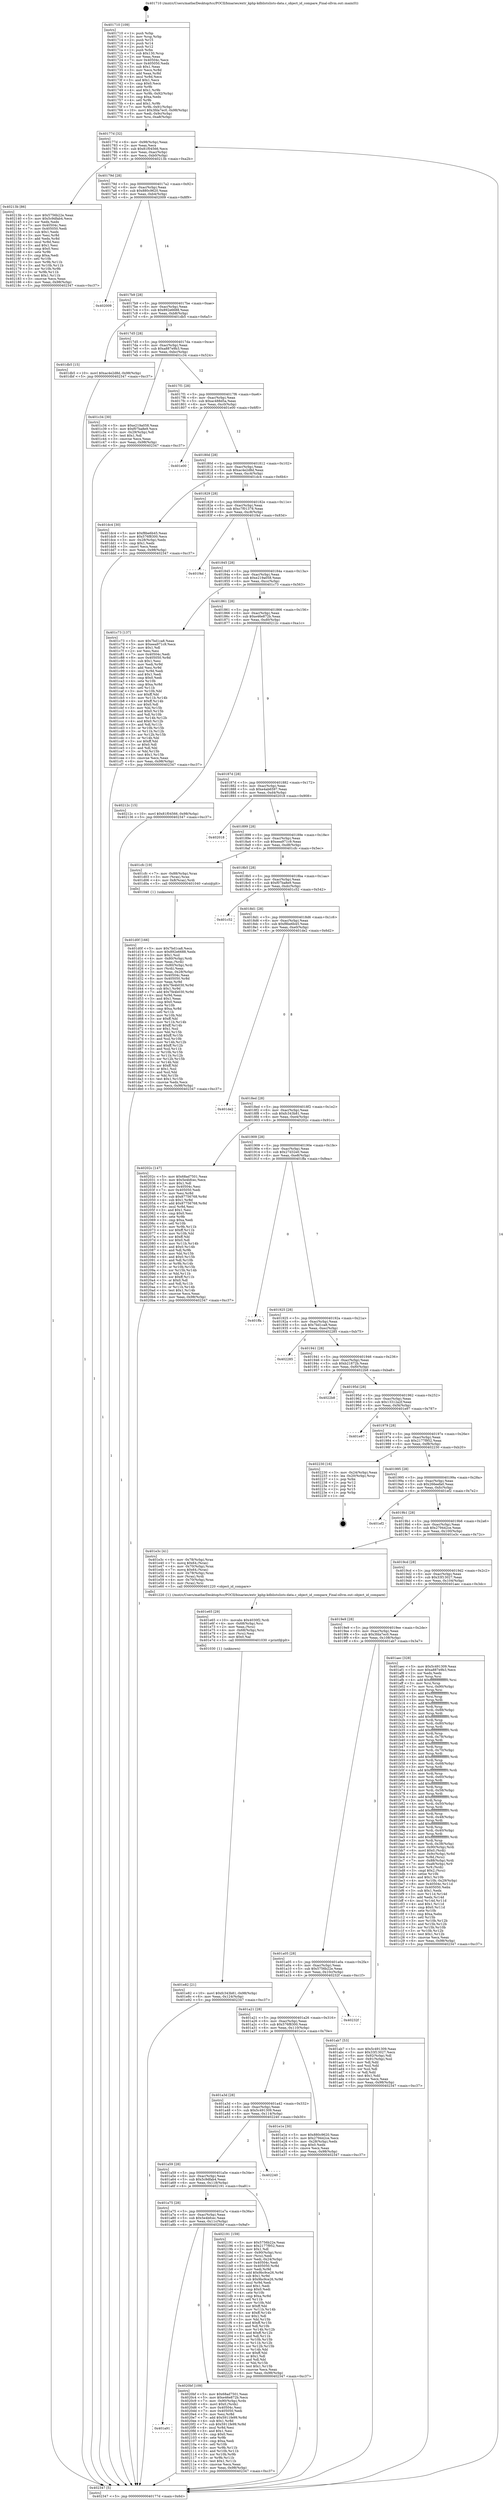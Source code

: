 digraph "0x401710" {
  label = "0x401710 (/mnt/c/Users/mathe/Desktop/tcc/POCII/binaries/extr_kphp-kdblistslists-data.c_object_id_compare_Final-ollvm.out::main(0))"
  labelloc = "t"
  node[shape=record]

  Entry [label="",width=0.3,height=0.3,shape=circle,fillcolor=black,style=filled]
  "0x40177d" [label="{
     0x40177d [32]\l
     | [instrs]\l
     &nbsp;&nbsp;0x40177d \<+6\>: mov -0x98(%rbp),%eax\l
     &nbsp;&nbsp;0x401783 \<+2\>: mov %eax,%ecx\l
     &nbsp;&nbsp;0x401785 \<+6\>: sub $0x81f04566,%ecx\l
     &nbsp;&nbsp;0x40178b \<+6\>: mov %eax,-0xac(%rbp)\l
     &nbsp;&nbsp;0x401791 \<+6\>: mov %ecx,-0xb0(%rbp)\l
     &nbsp;&nbsp;0x401797 \<+6\>: je 000000000040213b \<main+0xa2b\>\l
  }"]
  "0x40213b" [label="{
     0x40213b [86]\l
     | [instrs]\l
     &nbsp;&nbsp;0x40213b \<+5\>: mov $0x5756b22e,%eax\l
     &nbsp;&nbsp;0x402140 \<+5\>: mov $0x5c9dfab4,%ecx\l
     &nbsp;&nbsp;0x402145 \<+2\>: xor %edx,%edx\l
     &nbsp;&nbsp;0x402147 \<+7\>: mov 0x40504c,%esi\l
     &nbsp;&nbsp;0x40214e \<+7\>: mov 0x405050,%edi\l
     &nbsp;&nbsp;0x402155 \<+3\>: sub $0x1,%edx\l
     &nbsp;&nbsp;0x402158 \<+3\>: mov %esi,%r8d\l
     &nbsp;&nbsp;0x40215b \<+3\>: add %edx,%r8d\l
     &nbsp;&nbsp;0x40215e \<+4\>: imul %r8d,%esi\l
     &nbsp;&nbsp;0x402162 \<+3\>: and $0x1,%esi\l
     &nbsp;&nbsp;0x402165 \<+3\>: cmp $0x0,%esi\l
     &nbsp;&nbsp;0x402168 \<+4\>: sete %r9b\l
     &nbsp;&nbsp;0x40216c \<+3\>: cmp $0xa,%edi\l
     &nbsp;&nbsp;0x40216f \<+4\>: setl %r10b\l
     &nbsp;&nbsp;0x402173 \<+3\>: mov %r9b,%r11b\l
     &nbsp;&nbsp;0x402176 \<+3\>: and %r10b,%r11b\l
     &nbsp;&nbsp;0x402179 \<+3\>: xor %r10b,%r9b\l
     &nbsp;&nbsp;0x40217c \<+3\>: or %r9b,%r11b\l
     &nbsp;&nbsp;0x40217f \<+4\>: test $0x1,%r11b\l
     &nbsp;&nbsp;0x402183 \<+3\>: cmovne %ecx,%eax\l
     &nbsp;&nbsp;0x402186 \<+6\>: mov %eax,-0x98(%rbp)\l
     &nbsp;&nbsp;0x40218c \<+5\>: jmp 0000000000402347 \<main+0xc37\>\l
  }"]
  "0x40179d" [label="{
     0x40179d [28]\l
     | [instrs]\l
     &nbsp;&nbsp;0x40179d \<+5\>: jmp 00000000004017a2 \<main+0x92\>\l
     &nbsp;&nbsp;0x4017a2 \<+6\>: mov -0xac(%rbp),%eax\l
     &nbsp;&nbsp;0x4017a8 \<+5\>: sub $0x880c9620,%eax\l
     &nbsp;&nbsp;0x4017ad \<+6\>: mov %eax,-0xb4(%rbp)\l
     &nbsp;&nbsp;0x4017b3 \<+6\>: je 0000000000402009 \<main+0x8f9\>\l
  }"]
  Exit [label="",width=0.3,height=0.3,shape=circle,fillcolor=black,style=filled,peripheries=2]
  "0x402009" [label="{
     0x402009\l
  }", style=dashed]
  "0x4017b9" [label="{
     0x4017b9 [28]\l
     | [instrs]\l
     &nbsp;&nbsp;0x4017b9 \<+5\>: jmp 00000000004017be \<main+0xae\>\l
     &nbsp;&nbsp;0x4017be \<+6\>: mov -0xac(%rbp),%eax\l
     &nbsp;&nbsp;0x4017c4 \<+5\>: sub $0x892e6688,%eax\l
     &nbsp;&nbsp;0x4017c9 \<+6\>: mov %eax,-0xb8(%rbp)\l
     &nbsp;&nbsp;0x4017cf \<+6\>: je 0000000000401db5 \<main+0x6a5\>\l
  }"]
  "0x401a91" [label="{
     0x401a91\l
  }", style=dashed]
  "0x401db5" [label="{
     0x401db5 [15]\l
     | [instrs]\l
     &nbsp;&nbsp;0x401db5 \<+10\>: movl $0xac4e2d8d,-0x98(%rbp)\l
     &nbsp;&nbsp;0x401dbf \<+5\>: jmp 0000000000402347 \<main+0xc37\>\l
  }"]
  "0x4017d5" [label="{
     0x4017d5 [28]\l
     | [instrs]\l
     &nbsp;&nbsp;0x4017d5 \<+5\>: jmp 00000000004017da \<main+0xca\>\l
     &nbsp;&nbsp;0x4017da \<+6\>: mov -0xac(%rbp),%eax\l
     &nbsp;&nbsp;0x4017e0 \<+5\>: sub $0xa887e9b3,%eax\l
     &nbsp;&nbsp;0x4017e5 \<+6\>: mov %eax,-0xbc(%rbp)\l
     &nbsp;&nbsp;0x4017eb \<+6\>: je 0000000000401c34 \<main+0x524\>\l
  }"]
  "0x4020bf" [label="{
     0x4020bf [109]\l
     | [instrs]\l
     &nbsp;&nbsp;0x4020bf \<+5\>: mov $0x68ad7501,%eax\l
     &nbsp;&nbsp;0x4020c4 \<+5\>: mov $0xe46e872b,%ecx\l
     &nbsp;&nbsp;0x4020c9 \<+7\>: mov -0x90(%rbp),%rdx\l
     &nbsp;&nbsp;0x4020d0 \<+6\>: movl $0x0,(%rdx)\l
     &nbsp;&nbsp;0x4020d6 \<+7\>: mov 0x40504c,%esi\l
     &nbsp;&nbsp;0x4020dd \<+7\>: mov 0x405050,%edi\l
     &nbsp;&nbsp;0x4020e4 \<+3\>: mov %esi,%r8d\l
     &nbsp;&nbsp;0x4020e7 \<+7\>: add $0x5911fe99,%r8d\l
     &nbsp;&nbsp;0x4020ee \<+4\>: sub $0x1,%r8d\l
     &nbsp;&nbsp;0x4020f2 \<+7\>: sub $0x5911fe99,%r8d\l
     &nbsp;&nbsp;0x4020f9 \<+4\>: imul %r8d,%esi\l
     &nbsp;&nbsp;0x4020fd \<+3\>: and $0x1,%esi\l
     &nbsp;&nbsp;0x402100 \<+3\>: cmp $0x0,%esi\l
     &nbsp;&nbsp;0x402103 \<+4\>: sete %r9b\l
     &nbsp;&nbsp;0x402107 \<+3\>: cmp $0xa,%edi\l
     &nbsp;&nbsp;0x40210a \<+4\>: setl %r10b\l
     &nbsp;&nbsp;0x40210e \<+3\>: mov %r9b,%r11b\l
     &nbsp;&nbsp;0x402111 \<+3\>: and %r10b,%r11b\l
     &nbsp;&nbsp;0x402114 \<+3\>: xor %r10b,%r9b\l
     &nbsp;&nbsp;0x402117 \<+3\>: or %r9b,%r11b\l
     &nbsp;&nbsp;0x40211a \<+4\>: test $0x1,%r11b\l
     &nbsp;&nbsp;0x40211e \<+3\>: cmovne %ecx,%eax\l
     &nbsp;&nbsp;0x402121 \<+6\>: mov %eax,-0x98(%rbp)\l
     &nbsp;&nbsp;0x402127 \<+5\>: jmp 0000000000402347 \<main+0xc37\>\l
  }"]
  "0x401c34" [label="{
     0x401c34 [30]\l
     | [instrs]\l
     &nbsp;&nbsp;0x401c34 \<+5\>: mov $0xe219a058,%eax\l
     &nbsp;&nbsp;0x401c39 \<+5\>: mov $0xf07ba8e9,%ecx\l
     &nbsp;&nbsp;0x401c3e \<+3\>: mov -0x29(%rbp),%dl\l
     &nbsp;&nbsp;0x401c41 \<+3\>: test $0x1,%dl\l
     &nbsp;&nbsp;0x401c44 \<+3\>: cmovne %ecx,%eax\l
     &nbsp;&nbsp;0x401c47 \<+6\>: mov %eax,-0x98(%rbp)\l
     &nbsp;&nbsp;0x401c4d \<+5\>: jmp 0000000000402347 \<main+0xc37\>\l
  }"]
  "0x4017f1" [label="{
     0x4017f1 [28]\l
     | [instrs]\l
     &nbsp;&nbsp;0x4017f1 \<+5\>: jmp 00000000004017f6 \<main+0xe6\>\l
     &nbsp;&nbsp;0x4017f6 \<+6\>: mov -0xac(%rbp),%eax\l
     &nbsp;&nbsp;0x4017fc \<+5\>: sub $0xac488d5a,%eax\l
     &nbsp;&nbsp;0x401801 \<+6\>: mov %eax,-0xc0(%rbp)\l
     &nbsp;&nbsp;0x401807 \<+6\>: je 0000000000401e00 \<main+0x6f0\>\l
  }"]
  "0x401a75" [label="{
     0x401a75 [28]\l
     | [instrs]\l
     &nbsp;&nbsp;0x401a75 \<+5\>: jmp 0000000000401a7a \<main+0x36a\>\l
     &nbsp;&nbsp;0x401a7a \<+6\>: mov -0xac(%rbp),%eax\l
     &nbsp;&nbsp;0x401a80 \<+5\>: sub $0x5e4bfcec,%eax\l
     &nbsp;&nbsp;0x401a85 \<+6\>: mov %eax,-0x11c(%rbp)\l
     &nbsp;&nbsp;0x401a8b \<+6\>: je 00000000004020bf \<main+0x9af\>\l
  }"]
  "0x401e00" [label="{
     0x401e00\l
  }", style=dashed]
  "0x40180d" [label="{
     0x40180d [28]\l
     | [instrs]\l
     &nbsp;&nbsp;0x40180d \<+5\>: jmp 0000000000401812 \<main+0x102\>\l
     &nbsp;&nbsp;0x401812 \<+6\>: mov -0xac(%rbp),%eax\l
     &nbsp;&nbsp;0x401818 \<+5\>: sub $0xac4e2d8d,%eax\l
     &nbsp;&nbsp;0x40181d \<+6\>: mov %eax,-0xc4(%rbp)\l
     &nbsp;&nbsp;0x401823 \<+6\>: je 0000000000401dc4 \<main+0x6b4\>\l
  }"]
  "0x402191" [label="{
     0x402191 [159]\l
     | [instrs]\l
     &nbsp;&nbsp;0x402191 \<+5\>: mov $0x5756b22e,%eax\l
     &nbsp;&nbsp;0x402196 \<+5\>: mov $0x2177f952,%ecx\l
     &nbsp;&nbsp;0x40219b \<+2\>: mov $0x1,%dl\l
     &nbsp;&nbsp;0x40219d \<+7\>: mov -0x90(%rbp),%rsi\l
     &nbsp;&nbsp;0x4021a4 \<+2\>: mov (%rsi),%edi\l
     &nbsp;&nbsp;0x4021a6 \<+3\>: mov %edi,-0x24(%rbp)\l
     &nbsp;&nbsp;0x4021a9 \<+7\>: mov 0x40504c,%edi\l
     &nbsp;&nbsp;0x4021b0 \<+8\>: mov 0x405050,%r8d\l
     &nbsp;&nbsp;0x4021b8 \<+3\>: mov %edi,%r9d\l
     &nbsp;&nbsp;0x4021bb \<+7\>: add $0x9bc9ce26,%r9d\l
     &nbsp;&nbsp;0x4021c2 \<+4\>: sub $0x1,%r9d\l
     &nbsp;&nbsp;0x4021c6 \<+7\>: sub $0x9bc9ce26,%r9d\l
     &nbsp;&nbsp;0x4021cd \<+4\>: imul %r9d,%edi\l
     &nbsp;&nbsp;0x4021d1 \<+3\>: and $0x1,%edi\l
     &nbsp;&nbsp;0x4021d4 \<+3\>: cmp $0x0,%edi\l
     &nbsp;&nbsp;0x4021d7 \<+4\>: sete %r10b\l
     &nbsp;&nbsp;0x4021db \<+4\>: cmp $0xa,%r8d\l
     &nbsp;&nbsp;0x4021df \<+4\>: setl %r11b\l
     &nbsp;&nbsp;0x4021e3 \<+3\>: mov %r10b,%bl\l
     &nbsp;&nbsp;0x4021e6 \<+3\>: xor $0xff,%bl\l
     &nbsp;&nbsp;0x4021e9 \<+3\>: mov %r11b,%r14b\l
     &nbsp;&nbsp;0x4021ec \<+4\>: xor $0xff,%r14b\l
     &nbsp;&nbsp;0x4021f0 \<+3\>: xor $0x1,%dl\l
     &nbsp;&nbsp;0x4021f3 \<+3\>: mov %bl,%r15b\l
     &nbsp;&nbsp;0x4021f6 \<+4\>: and $0xff,%r15b\l
     &nbsp;&nbsp;0x4021fa \<+3\>: and %dl,%r10b\l
     &nbsp;&nbsp;0x4021fd \<+3\>: mov %r14b,%r12b\l
     &nbsp;&nbsp;0x402200 \<+4\>: and $0xff,%r12b\l
     &nbsp;&nbsp;0x402204 \<+3\>: and %dl,%r11b\l
     &nbsp;&nbsp;0x402207 \<+3\>: or %r10b,%r15b\l
     &nbsp;&nbsp;0x40220a \<+3\>: or %r11b,%r12b\l
     &nbsp;&nbsp;0x40220d \<+3\>: xor %r12b,%r15b\l
     &nbsp;&nbsp;0x402210 \<+3\>: or %r14b,%bl\l
     &nbsp;&nbsp;0x402213 \<+3\>: xor $0xff,%bl\l
     &nbsp;&nbsp;0x402216 \<+3\>: or $0x1,%dl\l
     &nbsp;&nbsp;0x402219 \<+2\>: and %dl,%bl\l
     &nbsp;&nbsp;0x40221b \<+3\>: or %bl,%r15b\l
     &nbsp;&nbsp;0x40221e \<+4\>: test $0x1,%r15b\l
     &nbsp;&nbsp;0x402222 \<+3\>: cmovne %ecx,%eax\l
     &nbsp;&nbsp;0x402225 \<+6\>: mov %eax,-0x98(%rbp)\l
     &nbsp;&nbsp;0x40222b \<+5\>: jmp 0000000000402347 \<main+0xc37\>\l
  }"]
  "0x401dc4" [label="{
     0x401dc4 [30]\l
     | [instrs]\l
     &nbsp;&nbsp;0x401dc4 \<+5\>: mov $0xf8be6b45,%eax\l
     &nbsp;&nbsp;0x401dc9 \<+5\>: mov $0x576f8300,%ecx\l
     &nbsp;&nbsp;0x401dce \<+3\>: mov -0x28(%rbp),%edx\l
     &nbsp;&nbsp;0x401dd1 \<+3\>: cmp $0x1,%edx\l
     &nbsp;&nbsp;0x401dd4 \<+3\>: cmovl %ecx,%eax\l
     &nbsp;&nbsp;0x401dd7 \<+6\>: mov %eax,-0x98(%rbp)\l
     &nbsp;&nbsp;0x401ddd \<+5\>: jmp 0000000000402347 \<main+0xc37\>\l
  }"]
  "0x401829" [label="{
     0x401829 [28]\l
     | [instrs]\l
     &nbsp;&nbsp;0x401829 \<+5\>: jmp 000000000040182e \<main+0x11e\>\l
     &nbsp;&nbsp;0x40182e \<+6\>: mov -0xac(%rbp),%eax\l
     &nbsp;&nbsp;0x401834 \<+5\>: sub $0xc7f01378,%eax\l
     &nbsp;&nbsp;0x401839 \<+6\>: mov %eax,-0xc8(%rbp)\l
     &nbsp;&nbsp;0x40183f \<+6\>: je 0000000000401f4d \<main+0x83d\>\l
  }"]
  "0x401a59" [label="{
     0x401a59 [28]\l
     | [instrs]\l
     &nbsp;&nbsp;0x401a59 \<+5\>: jmp 0000000000401a5e \<main+0x34e\>\l
     &nbsp;&nbsp;0x401a5e \<+6\>: mov -0xac(%rbp),%eax\l
     &nbsp;&nbsp;0x401a64 \<+5\>: sub $0x5c9dfab4,%eax\l
     &nbsp;&nbsp;0x401a69 \<+6\>: mov %eax,-0x118(%rbp)\l
     &nbsp;&nbsp;0x401a6f \<+6\>: je 0000000000402191 \<main+0xa81\>\l
  }"]
  "0x401f4d" [label="{
     0x401f4d\l
  }", style=dashed]
  "0x401845" [label="{
     0x401845 [28]\l
     | [instrs]\l
     &nbsp;&nbsp;0x401845 \<+5\>: jmp 000000000040184a \<main+0x13a\>\l
     &nbsp;&nbsp;0x40184a \<+6\>: mov -0xac(%rbp),%eax\l
     &nbsp;&nbsp;0x401850 \<+5\>: sub $0xe219a058,%eax\l
     &nbsp;&nbsp;0x401855 \<+6\>: mov %eax,-0xcc(%rbp)\l
     &nbsp;&nbsp;0x40185b \<+6\>: je 0000000000401c73 \<main+0x563\>\l
  }"]
  "0x402240" [label="{
     0x402240\l
  }", style=dashed]
  "0x401c73" [label="{
     0x401c73 [137]\l
     | [instrs]\l
     &nbsp;&nbsp;0x401c73 \<+5\>: mov $0x7bd1ca8,%eax\l
     &nbsp;&nbsp;0x401c78 \<+5\>: mov $0xeea971c9,%ecx\l
     &nbsp;&nbsp;0x401c7d \<+2\>: mov $0x1,%dl\l
     &nbsp;&nbsp;0x401c7f \<+2\>: xor %esi,%esi\l
     &nbsp;&nbsp;0x401c81 \<+7\>: mov 0x40504c,%edi\l
     &nbsp;&nbsp;0x401c88 \<+8\>: mov 0x405050,%r8d\l
     &nbsp;&nbsp;0x401c90 \<+3\>: sub $0x1,%esi\l
     &nbsp;&nbsp;0x401c93 \<+3\>: mov %edi,%r9d\l
     &nbsp;&nbsp;0x401c96 \<+3\>: add %esi,%r9d\l
     &nbsp;&nbsp;0x401c99 \<+4\>: imul %r9d,%edi\l
     &nbsp;&nbsp;0x401c9d \<+3\>: and $0x1,%edi\l
     &nbsp;&nbsp;0x401ca0 \<+3\>: cmp $0x0,%edi\l
     &nbsp;&nbsp;0x401ca3 \<+4\>: sete %r10b\l
     &nbsp;&nbsp;0x401ca7 \<+4\>: cmp $0xa,%r8d\l
     &nbsp;&nbsp;0x401cab \<+4\>: setl %r11b\l
     &nbsp;&nbsp;0x401caf \<+3\>: mov %r10b,%bl\l
     &nbsp;&nbsp;0x401cb2 \<+3\>: xor $0xff,%bl\l
     &nbsp;&nbsp;0x401cb5 \<+3\>: mov %r11b,%r14b\l
     &nbsp;&nbsp;0x401cb8 \<+4\>: xor $0xff,%r14b\l
     &nbsp;&nbsp;0x401cbc \<+3\>: xor $0x0,%dl\l
     &nbsp;&nbsp;0x401cbf \<+3\>: mov %bl,%r15b\l
     &nbsp;&nbsp;0x401cc2 \<+4\>: and $0x0,%r15b\l
     &nbsp;&nbsp;0x401cc6 \<+3\>: and %dl,%r10b\l
     &nbsp;&nbsp;0x401cc9 \<+3\>: mov %r14b,%r12b\l
     &nbsp;&nbsp;0x401ccc \<+4\>: and $0x0,%r12b\l
     &nbsp;&nbsp;0x401cd0 \<+3\>: and %dl,%r11b\l
     &nbsp;&nbsp;0x401cd3 \<+3\>: or %r10b,%r15b\l
     &nbsp;&nbsp;0x401cd6 \<+3\>: or %r11b,%r12b\l
     &nbsp;&nbsp;0x401cd9 \<+3\>: xor %r12b,%r15b\l
     &nbsp;&nbsp;0x401cdc \<+3\>: or %r14b,%bl\l
     &nbsp;&nbsp;0x401cdf \<+3\>: xor $0xff,%bl\l
     &nbsp;&nbsp;0x401ce2 \<+3\>: or $0x0,%dl\l
     &nbsp;&nbsp;0x401ce5 \<+2\>: and %dl,%bl\l
     &nbsp;&nbsp;0x401ce7 \<+3\>: or %bl,%r15b\l
     &nbsp;&nbsp;0x401cea \<+4\>: test $0x1,%r15b\l
     &nbsp;&nbsp;0x401cee \<+3\>: cmovne %ecx,%eax\l
     &nbsp;&nbsp;0x401cf1 \<+6\>: mov %eax,-0x98(%rbp)\l
     &nbsp;&nbsp;0x401cf7 \<+5\>: jmp 0000000000402347 \<main+0xc37\>\l
  }"]
  "0x401861" [label="{
     0x401861 [28]\l
     | [instrs]\l
     &nbsp;&nbsp;0x401861 \<+5\>: jmp 0000000000401866 \<main+0x156\>\l
     &nbsp;&nbsp;0x401866 \<+6\>: mov -0xac(%rbp),%eax\l
     &nbsp;&nbsp;0x40186c \<+5\>: sub $0xe46e872b,%eax\l
     &nbsp;&nbsp;0x401871 \<+6\>: mov %eax,-0xd0(%rbp)\l
     &nbsp;&nbsp;0x401877 \<+6\>: je 000000000040212c \<main+0xa1c\>\l
  }"]
  "0x401e82" [label="{
     0x401e82 [21]\l
     | [instrs]\l
     &nbsp;&nbsp;0x401e82 \<+10\>: movl $0xfc343b81,-0x98(%rbp)\l
     &nbsp;&nbsp;0x401e8c \<+6\>: mov %eax,-0x124(%rbp)\l
     &nbsp;&nbsp;0x401e92 \<+5\>: jmp 0000000000402347 \<main+0xc37\>\l
  }"]
  "0x40212c" [label="{
     0x40212c [15]\l
     | [instrs]\l
     &nbsp;&nbsp;0x40212c \<+10\>: movl $0x81f04566,-0x98(%rbp)\l
     &nbsp;&nbsp;0x402136 \<+5\>: jmp 0000000000402347 \<main+0xc37\>\l
  }"]
  "0x40187d" [label="{
     0x40187d [28]\l
     | [instrs]\l
     &nbsp;&nbsp;0x40187d \<+5\>: jmp 0000000000401882 \<main+0x172\>\l
     &nbsp;&nbsp;0x401882 \<+6\>: mov -0xac(%rbp),%eax\l
     &nbsp;&nbsp;0x401888 \<+5\>: sub $0xe4ab6597,%eax\l
     &nbsp;&nbsp;0x40188d \<+6\>: mov %eax,-0xd4(%rbp)\l
     &nbsp;&nbsp;0x401893 \<+6\>: je 0000000000402018 \<main+0x908\>\l
  }"]
  "0x401e65" [label="{
     0x401e65 [29]\l
     | [instrs]\l
     &nbsp;&nbsp;0x401e65 \<+10\>: movabs $0x4030f2,%rdi\l
     &nbsp;&nbsp;0x401e6f \<+4\>: mov -0x68(%rbp),%rsi\l
     &nbsp;&nbsp;0x401e73 \<+2\>: mov %eax,(%rsi)\l
     &nbsp;&nbsp;0x401e75 \<+4\>: mov -0x68(%rbp),%rsi\l
     &nbsp;&nbsp;0x401e79 \<+2\>: mov (%rsi),%esi\l
     &nbsp;&nbsp;0x401e7b \<+2\>: mov $0x0,%al\l
     &nbsp;&nbsp;0x401e7d \<+5\>: call 0000000000401030 \<printf@plt\>\l
     | [calls]\l
     &nbsp;&nbsp;0x401030 \{1\} (unknown)\l
  }"]
  "0x402018" [label="{
     0x402018\l
  }", style=dashed]
  "0x401899" [label="{
     0x401899 [28]\l
     | [instrs]\l
     &nbsp;&nbsp;0x401899 \<+5\>: jmp 000000000040189e \<main+0x18e\>\l
     &nbsp;&nbsp;0x40189e \<+6\>: mov -0xac(%rbp),%eax\l
     &nbsp;&nbsp;0x4018a4 \<+5\>: sub $0xeea971c9,%eax\l
     &nbsp;&nbsp;0x4018a9 \<+6\>: mov %eax,-0xd8(%rbp)\l
     &nbsp;&nbsp;0x4018af \<+6\>: je 0000000000401cfc \<main+0x5ec\>\l
  }"]
  "0x401a3d" [label="{
     0x401a3d [28]\l
     | [instrs]\l
     &nbsp;&nbsp;0x401a3d \<+5\>: jmp 0000000000401a42 \<main+0x332\>\l
     &nbsp;&nbsp;0x401a42 \<+6\>: mov -0xac(%rbp),%eax\l
     &nbsp;&nbsp;0x401a48 \<+5\>: sub $0x5c491309,%eax\l
     &nbsp;&nbsp;0x401a4d \<+6\>: mov %eax,-0x114(%rbp)\l
     &nbsp;&nbsp;0x401a53 \<+6\>: je 0000000000402240 \<main+0xb30\>\l
  }"]
  "0x401cfc" [label="{
     0x401cfc [19]\l
     | [instrs]\l
     &nbsp;&nbsp;0x401cfc \<+7\>: mov -0x88(%rbp),%rax\l
     &nbsp;&nbsp;0x401d03 \<+3\>: mov (%rax),%rax\l
     &nbsp;&nbsp;0x401d06 \<+4\>: mov 0x8(%rax),%rdi\l
     &nbsp;&nbsp;0x401d0a \<+5\>: call 0000000000401040 \<atoi@plt\>\l
     | [calls]\l
     &nbsp;&nbsp;0x401040 \{1\} (unknown)\l
  }"]
  "0x4018b5" [label="{
     0x4018b5 [28]\l
     | [instrs]\l
     &nbsp;&nbsp;0x4018b5 \<+5\>: jmp 00000000004018ba \<main+0x1aa\>\l
     &nbsp;&nbsp;0x4018ba \<+6\>: mov -0xac(%rbp),%eax\l
     &nbsp;&nbsp;0x4018c0 \<+5\>: sub $0xf07ba8e9,%eax\l
     &nbsp;&nbsp;0x4018c5 \<+6\>: mov %eax,-0xdc(%rbp)\l
     &nbsp;&nbsp;0x4018cb \<+6\>: je 0000000000401c52 \<main+0x542\>\l
  }"]
  "0x401e1e" [label="{
     0x401e1e [30]\l
     | [instrs]\l
     &nbsp;&nbsp;0x401e1e \<+5\>: mov $0x880c9620,%eax\l
     &nbsp;&nbsp;0x401e23 \<+5\>: mov $0x279442ce,%ecx\l
     &nbsp;&nbsp;0x401e28 \<+3\>: mov -0x28(%rbp),%edx\l
     &nbsp;&nbsp;0x401e2b \<+3\>: cmp $0x0,%edx\l
     &nbsp;&nbsp;0x401e2e \<+3\>: cmove %ecx,%eax\l
     &nbsp;&nbsp;0x401e31 \<+6\>: mov %eax,-0x98(%rbp)\l
     &nbsp;&nbsp;0x401e37 \<+5\>: jmp 0000000000402347 \<main+0xc37\>\l
  }"]
  "0x401c52" [label="{
     0x401c52\l
  }", style=dashed]
  "0x4018d1" [label="{
     0x4018d1 [28]\l
     | [instrs]\l
     &nbsp;&nbsp;0x4018d1 \<+5\>: jmp 00000000004018d6 \<main+0x1c6\>\l
     &nbsp;&nbsp;0x4018d6 \<+6\>: mov -0xac(%rbp),%eax\l
     &nbsp;&nbsp;0x4018dc \<+5\>: sub $0xf8be6b45,%eax\l
     &nbsp;&nbsp;0x4018e1 \<+6\>: mov %eax,-0xe0(%rbp)\l
     &nbsp;&nbsp;0x4018e7 \<+6\>: je 0000000000401de2 \<main+0x6d2\>\l
  }"]
  "0x401a21" [label="{
     0x401a21 [28]\l
     | [instrs]\l
     &nbsp;&nbsp;0x401a21 \<+5\>: jmp 0000000000401a26 \<main+0x316\>\l
     &nbsp;&nbsp;0x401a26 \<+6\>: mov -0xac(%rbp),%eax\l
     &nbsp;&nbsp;0x401a2c \<+5\>: sub $0x576f8300,%eax\l
     &nbsp;&nbsp;0x401a31 \<+6\>: mov %eax,-0x110(%rbp)\l
     &nbsp;&nbsp;0x401a37 \<+6\>: je 0000000000401e1e \<main+0x70e\>\l
  }"]
  "0x401de2" [label="{
     0x401de2\l
  }", style=dashed]
  "0x4018ed" [label="{
     0x4018ed [28]\l
     | [instrs]\l
     &nbsp;&nbsp;0x4018ed \<+5\>: jmp 00000000004018f2 \<main+0x1e2\>\l
     &nbsp;&nbsp;0x4018f2 \<+6\>: mov -0xac(%rbp),%eax\l
     &nbsp;&nbsp;0x4018f8 \<+5\>: sub $0xfc343b81,%eax\l
     &nbsp;&nbsp;0x4018fd \<+6\>: mov %eax,-0xe4(%rbp)\l
     &nbsp;&nbsp;0x401903 \<+6\>: je 000000000040202c \<main+0x91c\>\l
  }"]
  "0x40232f" [label="{
     0x40232f\l
  }", style=dashed]
  "0x40202c" [label="{
     0x40202c [147]\l
     | [instrs]\l
     &nbsp;&nbsp;0x40202c \<+5\>: mov $0x68ad7501,%eax\l
     &nbsp;&nbsp;0x402031 \<+5\>: mov $0x5e4bfcec,%ecx\l
     &nbsp;&nbsp;0x402036 \<+2\>: mov $0x1,%dl\l
     &nbsp;&nbsp;0x402038 \<+7\>: mov 0x40504c,%esi\l
     &nbsp;&nbsp;0x40203f \<+7\>: mov 0x405050,%edi\l
     &nbsp;&nbsp;0x402046 \<+3\>: mov %esi,%r8d\l
     &nbsp;&nbsp;0x402049 \<+7\>: sub $0x87756768,%r8d\l
     &nbsp;&nbsp;0x402050 \<+4\>: sub $0x1,%r8d\l
     &nbsp;&nbsp;0x402054 \<+7\>: add $0x87756768,%r8d\l
     &nbsp;&nbsp;0x40205b \<+4\>: imul %r8d,%esi\l
     &nbsp;&nbsp;0x40205f \<+3\>: and $0x1,%esi\l
     &nbsp;&nbsp;0x402062 \<+3\>: cmp $0x0,%esi\l
     &nbsp;&nbsp;0x402065 \<+4\>: sete %r9b\l
     &nbsp;&nbsp;0x402069 \<+3\>: cmp $0xa,%edi\l
     &nbsp;&nbsp;0x40206c \<+4\>: setl %r10b\l
     &nbsp;&nbsp;0x402070 \<+3\>: mov %r9b,%r11b\l
     &nbsp;&nbsp;0x402073 \<+4\>: xor $0xff,%r11b\l
     &nbsp;&nbsp;0x402077 \<+3\>: mov %r10b,%bl\l
     &nbsp;&nbsp;0x40207a \<+3\>: xor $0xff,%bl\l
     &nbsp;&nbsp;0x40207d \<+3\>: xor $0x0,%dl\l
     &nbsp;&nbsp;0x402080 \<+3\>: mov %r11b,%r14b\l
     &nbsp;&nbsp;0x402083 \<+4\>: and $0x0,%r14b\l
     &nbsp;&nbsp;0x402087 \<+3\>: and %dl,%r9b\l
     &nbsp;&nbsp;0x40208a \<+3\>: mov %bl,%r15b\l
     &nbsp;&nbsp;0x40208d \<+4\>: and $0x0,%r15b\l
     &nbsp;&nbsp;0x402091 \<+3\>: and %dl,%r10b\l
     &nbsp;&nbsp;0x402094 \<+3\>: or %r9b,%r14b\l
     &nbsp;&nbsp;0x402097 \<+3\>: or %r10b,%r15b\l
     &nbsp;&nbsp;0x40209a \<+3\>: xor %r15b,%r14b\l
     &nbsp;&nbsp;0x40209d \<+3\>: or %bl,%r11b\l
     &nbsp;&nbsp;0x4020a0 \<+4\>: xor $0xff,%r11b\l
     &nbsp;&nbsp;0x4020a4 \<+3\>: or $0x0,%dl\l
     &nbsp;&nbsp;0x4020a7 \<+3\>: and %dl,%r11b\l
     &nbsp;&nbsp;0x4020aa \<+3\>: or %r11b,%r14b\l
     &nbsp;&nbsp;0x4020ad \<+4\>: test $0x1,%r14b\l
     &nbsp;&nbsp;0x4020b1 \<+3\>: cmovne %ecx,%eax\l
     &nbsp;&nbsp;0x4020b4 \<+6\>: mov %eax,-0x98(%rbp)\l
     &nbsp;&nbsp;0x4020ba \<+5\>: jmp 0000000000402347 \<main+0xc37\>\l
  }"]
  "0x401909" [label="{
     0x401909 [28]\l
     | [instrs]\l
     &nbsp;&nbsp;0x401909 \<+5\>: jmp 000000000040190e \<main+0x1fe\>\l
     &nbsp;&nbsp;0x40190e \<+6\>: mov -0xac(%rbp),%eax\l
     &nbsp;&nbsp;0x401914 \<+5\>: sub $0x27d32e0,%eax\l
     &nbsp;&nbsp;0x401919 \<+6\>: mov %eax,-0xe8(%rbp)\l
     &nbsp;&nbsp;0x40191f \<+6\>: je 0000000000401ffa \<main+0x8ea\>\l
  }"]
  "0x401d0f" [label="{
     0x401d0f [166]\l
     | [instrs]\l
     &nbsp;&nbsp;0x401d0f \<+5\>: mov $0x7bd1ca8,%ecx\l
     &nbsp;&nbsp;0x401d14 \<+5\>: mov $0x892e6688,%edx\l
     &nbsp;&nbsp;0x401d19 \<+3\>: mov $0x1,%sil\l
     &nbsp;&nbsp;0x401d1c \<+4\>: mov -0x80(%rbp),%rdi\l
     &nbsp;&nbsp;0x401d20 \<+2\>: mov %eax,(%rdi)\l
     &nbsp;&nbsp;0x401d22 \<+4\>: mov -0x80(%rbp),%rdi\l
     &nbsp;&nbsp;0x401d26 \<+2\>: mov (%rdi),%eax\l
     &nbsp;&nbsp;0x401d28 \<+3\>: mov %eax,-0x28(%rbp)\l
     &nbsp;&nbsp;0x401d2b \<+7\>: mov 0x40504c,%eax\l
     &nbsp;&nbsp;0x401d32 \<+8\>: mov 0x405050,%r8d\l
     &nbsp;&nbsp;0x401d3a \<+3\>: mov %eax,%r9d\l
     &nbsp;&nbsp;0x401d3d \<+7\>: sub $0x7fe4b030,%r9d\l
     &nbsp;&nbsp;0x401d44 \<+4\>: sub $0x1,%r9d\l
     &nbsp;&nbsp;0x401d48 \<+7\>: add $0x7fe4b030,%r9d\l
     &nbsp;&nbsp;0x401d4f \<+4\>: imul %r9d,%eax\l
     &nbsp;&nbsp;0x401d53 \<+3\>: and $0x1,%eax\l
     &nbsp;&nbsp;0x401d56 \<+3\>: cmp $0x0,%eax\l
     &nbsp;&nbsp;0x401d59 \<+4\>: sete %r10b\l
     &nbsp;&nbsp;0x401d5d \<+4\>: cmp $0xa,%r8d\l
     &nbsp;&nbsp;0x401d61 \<+4\>: setl %r11b\l
     &nbsp;&nbsp;0x401d65 \<+3\>: mov %r10b,%bl\l
     &nbsp;&nbsp;0x401d68 \<+3\>: xor $0xff,%bl\l
     &nbsp;&nbsp;0x401d6b \<+3\>: mov %r11b,%r14b\l
     &nbsp;&nbsp;0x401d6e \<+4\>: xor $0xff,%r14b\l
     &nbsp;&nbsp;0x401d72 \<+4\>: xor $0x1,%sil\l
     &nbsp;&nbsp;0x401d76 \<+3\>: mov %bl,%r15b\l
     &nbsp;&nbsp;0x401d79 \<+4\>: and $0xff,%r15b\l
     &nbsp;&nbsp;0x401d7d \<+3\>: and %sil,%r10b\l
     &nbsp;&nbsp;0x401d80 \<+3\>: mov %r14b,%r12b\l
     &nbsp;&nbsp;0x401d83 \<+4\>: and $0xff,%r12b\l
     &nbsp;&nbsp;0x401d87 \<+3\>: and %sil,%r11b\l
     &nbsp;&nbsp;0x401d8a \<+3\>: or %r10b,%r15b\l
     &nbsp;&nbsp;0x401d8d \<+3\>: or %r11b,%r12b\l
     &nbsp;&nbsp;0x401d90 \<+3\>: xor %r12b,%r15b\l
     &nbsp;&nbsp;0x401d93 \<+3\>: or %r14b,%bl\l
     &nbsp;&nbsp;0x401d96 \<+3\>: xor $0xff,%bl\l
     &nbsp;&nbsp;0x401d99 \<+4\>: or $0x1,%sil\l
     &nbsp;&nbsp;0x401d9d \<+3\>: and %sil,%bl\l
     &nbsp;&nbsp;0x401da0 \<+3\>: or %bl,%r15b\l
     &nbsp;&nbsp;0x401da3 \<+4\>: test $0x1,%r15b\l
     &nbsp;&nbsp;0x401da7 \<+3\>: cmovne %edx,%ecx\l
     &nbsp;&nbsp;0x401daa \<+6\>: mov %ecx,-0x98(%rbp)\l
     &nbsp;&nbsp;0x401db0 \<+5\>: jmp 0000000000402347 \<main+0xc37\>\l
  }"]
  "0x401ffa" [label="{
     0x401ffa\l
  }", style=dashed]
  "0x401925" [label="{
     0x401925 [28]\l
     | [instrs]\l
     &nbsp;&nbsp;0x401925 \<+5\>: jmp 000000000040192a \<main+0x21a\>\l
     &nbsp;&nbsp;0x40192a \<+6\>: mov -0xac(%rbp),%eax\l
     &nbsp;&nbsp;0x401930 \<+5\>: sub $0x7bd1ca8,%eax\l
     &nbsp;&nbsp;0x401935 \<+6\>: mov %eax,-0xec(%rbp)\l
     &nbsp;&nbsp;0x40193b \<+6\>: je 0000000000402285 \<main+0xb75\>\l
  }"]
  "0x401710" [label="{
     0x401710 [109]\l
     | [instrs]\l
     &nbsp;&nbsp;0x401710 \<+1\>: push %rbp\l
     &nbsp;&nbsp;0x401711 \<+3\>: mov %rsp,%rbp\l
     &nbsp;&nbsp;0x401714 \<+2\>: push %r15\l
     &nbsp;&nbsp;0x401716 \<+2\>: push %r14\l
     &nbsp;&nbsp;0x401718 \<+2\>: push %r12\l
     &nbsp;&nbsp;0x40171a \<+1\>: push %rbx\l
     &nbsp;&nbsp;0x40171b \<+7\>: sub $0x130,%rsp\l
     &nbsp;&nbsp;0x401722 \<+2\>: xor %eax,%eax\l
     &nbsp;&nbsp;0x401724 \<+7\>: mov 0x40504c,%ecx\l
     &nbsp;&nbsp;0x40172b \<+7\>: mov 0x405050,%edx\l
     &nbsp;&nbsp;0x401732 \<+3\>: sub $0x1,%eax\l
     &nbsp;&nbsp;0x401735 \<+3\>: mov %ecx,%r8d\l
     &nbsp;&nbsp;0x401738 \<+3\>: add %eax,%r8d\l
     &nbsp;&nbsp;0x40173b \<+4\>: imul %r8d,%ecx\l
     &nbsp;&nbsp;0x40173f \<+3\>: and $0x1,%ecx\l
     &nbsp;&nbsp;0x401742 \<+3\>: cmp $0x0,%ecx\l
     &nbsp;&nbsp;0x401745 \<+4\>: sete %r9b\l
     &nbsp;&nbsp;0x401749 \<+4\>: and $0x1,%r9b\l
     &nbsp;&nbsp;0x40174d \<+7\>: mov %r9b,-0x92(%rbp)\l
     &nbsp;&nbsp;0x401754 \<+3\>: cmp $0xa,%edx\l
     &nbsp;&nbsp;0x401757 \<+4\>: setl %r9b\l
     &nbsp;&nbsp;0x40175b \<+4\>: and $0x1,%r9b\l
     &nbsp;&nbsp;0x40175f \<+7\>: mov %r9b,-0x91(%rbp)\l
     &nbsp;&nbsp;0x401766 \<+10\>: movl $0x3fda7ec0,-0x98(%rbp)\l
     &nbsp;&nbsp;0x401770 \<+6\>: mov %edi,-0x9c(%rbp)\l
     &nbsp;&nbsp;0x401776 \<+7\>: mov %rsi,-0xa8(%rbp)\l
  }"]
  "0x402285" [label="{
     0x402285\l
  }", style=dashed]
  "0x401941" [label="{
     0x401941 [28]\l
     | [instrs]\l
     &nbsp;&nbsp;0x401941 \<+5\>: jmp 0000000000401946 \<main+0x236\>\l
     &nbsp;&nbsp;0x401946 \<+6\>: mov -0xac(%rbp),%eax\l
     &nbsp;&nbsp;0x40194c \<+5\>: sub $0xb21872b,%eax\l
     &nbsp;&nbsp;0x401951 \<+6\>: mov %eax,-0xf0(%rbp)\l
     &nbsp;&nbsp;0x401957 \<+6\>: je 00000000004022b8 \<main+0xba8\>\l
  }"]
  "0x402347" [label="{
     0x402347 [5]\l
     | [instrs]\l
     &nbsp;&nbsp;0x402347 \<+5\>: jmp 000000000040177d \<main+0x6d\>\l
  }"]
  "0x4022b8" [label="{
     0x4022b8\l
  }", style=dashed]
  "0x40195d" [label="{
     0x40195d [28]\l
     | [instrs]\l
     &nbsp;&nbsp;0x40195d \<+5\>: jmp 0000000000401962 \<main+0x252\>\l
     &nbsp;&nbsp;0x401962 \<+6\>: mov -0xac(%rbp),%eax\l
     &nbsp;&nbsp;0x401968 \<+5\>: sub $0x13312a2f,%eax\l
     &nbsp;&nbsp;0x40196d \<+6\>: mov %eax,-0xf4(%rbp)\l
     &nbsp;&nbsp;0x401973 \<+6\>: je 0000000000401e97 \<main+0x787\>\l
  }"]
  "0x401a05" [label="{
     0x401a05 [28]\l
     | [instrs]\l
     &nbsp;&nbsp;0x401a05 \<+5\>: jmp 0000000000401a0a \<main+0x2fa\>\l
     &nbsp;&nbsp;0x401a0a \<+6\>: mov -0xac(%rbp),%eax\l
     &nbsp;&nbsp;0x401a10 \<+5\>: sub $0x5756b22e,%eax\l
     &nbsp;&nbsp;0x401a15 \<+6\>: mov %eax,-0x10c(%rbp)\l
     &nbsp;&nbsp;0x401a1b \<+6\>: je 000000000040232f \<main+0xc1f\>\l
  }"]
  "0x401e97" [label="{
     0x401e97\l
  }", style=dashed]
  "0x401979" [label="{
     0x401979 [28]\l
     | [instrs]\l
     &nbsp;&nbsp;0x401979 \<+5\>: jmp 000000000040197e \<main+0x26e\>\l
     &nbsp;&nbsp;0x40197e \<+6\>: mov -0xac(%rbp),%eax\l
     &nbsp;&nbsp;0x401984 \<+5\>: sub $0x2177f952,%eax\l
     &nbsp;&nbsp;0x401989 \<+6\>: mov %eax,-0xf8(%rbp)\l
     &nbsp;&nbsp;0x40198f \<+6\>: je 0000000000402230 \<main+0xb20\>\l
  }"]
  "0x401ab7" [label="{
     0x401ab7 [53]\l
     | [instrs]\l
     &nbsp;&nbsp;0x401ab7 \<+5\>: mov $0x5c491309,%eax\l
     &nbsp;&nbsp;0x401abc \<+5\>: mov $0x33f13027,%ecx\l
     &nbsp;&nbsp;0x401ac1 \<+6\>: mov -0x92(%rbp),%dl\l
     &nbsp;&nbsp;0x401ac7 \<+7\>: mov -0x91(%rbp),%sil\l
     &nbsp;&nbsp;0x401ace \<+3\>: mov %dl,%dil\l
     &nbsp;&nbsp;0x401ad1 \<+3\>: and %sil,%dil\l
     &nbsp;&nbsp;0x401ad4 \<+3\>: xor %sil,%dl\l
     &nbsp;&nbsp;0x401ad7 \<+3\>: or %dl,%dil\l
     &nbsp;&nbsp;0x401ada \<+4\>: test $0x1,%dil\l
     &nbsp;&nbsp;0x401ade \<+3\>: cmovne %ecx,%eax\l
     &nbsp;&nbsp;0x401ae1 \<+6\>: mov %eax,-0x98(%rbp)\l
     &nbsp;&nbsp;0x401ae7 \<+5\>: jmp 0000000000402347 \<main+0xc37\>\l
  }"]
  "0x402230" [label="{
     0x402230 [16]\l
     | [instrs]\l
     &nbsp;&nbsp;0x402230 \<+3\>: mov -0x24(%rbp),%eax\l
     &nbsp;&nbsp;0x402233 \<+4\>: lea -0x20(%rbp),%rsp\l
     &nbsp;&nbsp;0x402237 \<+1\>: pop %rbx\l
     &nbsp;&nbsp;0x402238 \<+2\>: pop %r12\l
     &nbsp;&nbsp;0x40223a \<+2\>: pop %r14\l
     &nbsp;&nbsp;0x40223c \<+2\>: pop %r15\l
     &nbsp;&nbsp;0x40223e \<+1\>: pop %rbp\l
     &nbsp;&nbsp;0x40223f \<+1\>: ret\l
  }"]
  "0x401995" [label="{
     0x401995 [28]\l
     | [instrs]\l
     &nbsp;&nbsp;0x401995 \<+5\>: jmp 000000000040199a \<main+0x28a\>\l
     &nbsp;&nbsp;0x40199a \<+6\>: mov -0xac(%rbp),%eax\l
     &nbsp;&nbsp;0x4019a0 \<+5\>: sub $0x266eefa0,%eax\l
     &nbsp;&nbsp;0x4019a5 \<+6\>: mov %eax,-0xfc(%rbp)\l
     &nbsp;&nbsp;0x4019ab \<+6\>: je 0000000000401ef2 \<main+0x7e2\>\l
  }"]
  "0x4019e9" [label="{
     0x4019e9 [28]\l
     | [instrs]\l
     &nbsp;&nbsp;0x4019e9 \<+5\>: jmp 00000000004019ee \<main+0x2de\>\l
     &nbsp;&nbsp;0x4019ee \<+6\>: mov -0xac(%rbp),%eax\l
     &nbsp;&nbsp;0x4019f4 \<+5\>: sub $0x3fda7ec0,%eax\l
     &nbsp;&nbsp;0x4019f9 \<+6\>: mov %eax,-0x108(%rbp)\l
     &nbsp;&nbsp;0x4019ff \<+6\>: je 0000000000401ab7 \<main+0x3a7\>\l
  }"]
  "0x401ef2" [label="{
     0x401ef2\l
  }", style=dashed]
  "0x4019b1" [label="{
     0x4019b1 [28]\l
     | [instrs]\l
     &nbsp;&nbsp;0x4019b1 \<+5\>: jmp 00000000004019b6 \<main+0x2a6\>\l
     &nbsp;&nbsp;0x4019b6 \<+6\>: mov -0xac(%rbp),%eax\l
     &nbsp;&nbsp;0x4019bc \<+5\>: sub $0x279442ce,%eax\l
     &nbsp;&nbsp;0x4019c1 \<+6\>: mov %eax,-0x100(%rbp)\l
     &nbsp;&nbsp;0x4019c7 \<+6\>: je 0000000000401e3c \<main+0x72c\>\l
  }"]
  "0x401aec" [label="{
     0x401aec [328]\l
     | [instrs]\l
     &nbsp;&nbsp;0x401aec \<+5\>: mov $0x5c491309,%eax\l
     &nbsp;&nbsp;0x401af1 \<+5\>: mov $0xa887e9b3,%ecx\l
     &nbsp;&nbsp;0x401af6 \<+2\>: xor %edx,%edx\l
     &nbsp;&nbsp;0x401af8 \<+3\>: mov %rsp,%rsi\l
     &nbsp;&nbsp;0x401afb \<+4\>: add $0xfffffffffffffff0,%rsi\l
     &nbsp;&nbsp;0x401aff \<+3\>: mov %rsi,%rsp\l
     &nbsp;&nbsp;0x401b02 \<+7\>: mov %rsi,-0x90(%rbp)\l
     &nbsp;&nbsp;0x401b09 \<+3\>: mov %rsp,%rsi\l
     &nbsp;&nbsp;0x401b0c \<+4\>: add $0xfffffffffffffff0,%rsi\l
     &nbsp;&nbsp;0x401b10 \<+3\>: mov %rsi,%rsp\l
     &nbsp;&nbsp;0x401b13 \<+3\>: mov %rsp,%rdi\l
     &nbsp;&nbsp;0x401b16 \<+4\>: add $0xfffffffffffffff0,%rdi\l
     &nbsp;&nbsp;0x401b1a \<+3\>: mov %rdi,%rsp\l
     &nbsp;&nbsp;0x401b1d \<+7\>: mov %rdi,-0x88(%rbp)\l
     &nbsp;&nbsp;0x401b24 \<+3\>: mov %rsp,%rdi\l
     &nbsp;&nbsp;0x401b27 \<+4\>: add $0xfffffffffffffff0,%rdi\l
     &nbsp;&nbsp;0x401b2b \<+3\>: mov %rdi,%rsp\l
     &nbsp;&nbsp;0x401b2e \<+4\>: mov %rdi,-0x80(%rbp)\l
     &nbsp;&nbsp;0x401b32 \<+3\>: mov %rsp,%rdi\l
     &nbsp;&nbsp;0x401b35 \<+4\>: add $0xfffffffffffffff0,%rdi\l
     &nbsp;&nbsp;0x401b39 \<+3\>: mov %rdi,%rsp\l
     &nbsp;&nbsp;0x401b3c \<+4\>: mov %rdi,-0x78(%rbp)\l
     &nbsp;&nbsp;0x401b40 \<+3\>: mov %rsp,%rdi\l
     &nbsp;&nbsp;0x401b43 \<+4\>: add $0xfffffffffffffff0,%rdi\l
     &nbsp;&nbsp;0x401b47 \<+3\>: mov %rdi,%rsp\l
     &nbsp;&nbsp;0x401b4a \<+4\>: mov %rdi,-0x70(%rbp)\l
     &nbsp;&nbsp;0x401b4e \<+3\>: mov %rsp,%rdi\l
     &nbsp;&nbsp;0x401b51 \<+4\>: add $0xfffffffffffffff0,%rdi\l
     &nbsp;&nbsp;0x401b55 \<+3\>: mov %rdi,%rsp\l
     &nbsp;&nbsp;0x401b58 \<+4\>: mov %rdi,-0x68(%rbp)\l
     &nbsp;&nbsp;0x401b5c \<+3\>: mov %rsp,%rdi\l
     &nbsp;&nbsp;0x401b5f \<+4\>: add $0xfffffffffffffff0,%rdi\l
     &nbsp;&nbsp;0x401b63 \<+3\>: mov %rdi,%rsp\l
     &nbsp;&nbsp;0x401b66 \<+4\>: mov %rdi,-0x60(%rbp)\l
     &nbsp;&nbsp;0x401b6a \<+3\>: mov %rsp,%rdi\l
     &nbsp;&nbsp;0x401b6d \<+4\>: add $0xfffffffffffffff0,%rdi\l
     &nbsp;&nbsp;0x401b71 \<+3\>: mov %rdi,%rsp\l
     &nbsp;&nbsp;0x401b74 \<+4\>: mov %rdi,-0x58(%rbp)\l
     &nbsp;&nbsp;0x401b78 \<+3\>: mov %rsp,%rdi\l
     &nbsp;&nbsp;0x401b7b \<+4\>: add $0xfffffffffffffff0,%rdi\l
     &nbsp;&nbsp;0x401b7f \<+3\>: mov %rdi,%rsp\l
     &nbsp;&nbsp;0x401b82 \<+4\>: mov %rdi,-0x50(%rbp)\l
     &nbsp;&nbsp;0x401b86 \<+3\>: mov %rsp,%rdi\l
     &nbsp;&nbsp;0x401b89 \<+4\>: add $0xfffffffffffffff0,%rdi\l
     &nbsp;&nbsp;0x401b8d \<+3\>: mov %rdi,%rsp\l
     &nbsp;&nbsp;0x401b90 \<+4\>: mov %rdi,-0x48(%rbp)\l
     &nbsp;&nbsp;0x401b94 \<+3\>: mov %rsp,%rdi\l
     &nbsp;&nbsp;0x401b97 \<+4\>: add $0xfffffffffffffff0,%rdi\l
     &nbsp;&nbsp;0x401b9b \<+3\>: mov %rdi,%rsp\l
     &nbsp;&nbsp;0x401b9e \<+4\>: mov %rdi,-0x40(%rbp)\l
     &nbsp;&nbsp;0x401ba2 \<+3\>: mov %rsp,%rdi\l
     &nbsp;&nbsp;0x401ba5 \<+4\>: add $0xfffffffffffffff0,%rdi\l
     &nbsp;&nbsp;0x401ba9 \<+3\>: mov %rdi,%rsp\l
     &nbsp;&nbsp;0x401bac \<+4\>: mov %rdi,-0x38(%rbp)\l
     &nbsp;&nbsp;0x401bb0 \<+7\>: mov -0x90(%rbp),%rdi\l
     &nbsp;&nbsp;0x401bb7 \<+6\>: movl $0x0,(%rdi)\l
     &nbsp;&nbsp;0x401bbd \<+7\>: mov -0x9c(%rbp),%r8d\l
     &nbsp;&nbsp;0x401bc4 \<+3\>: mov %r8d,(%rsi)\l
     &nbsp;&nbsp;0x401bc7 \<+7\>: mov -0x88(%rbp),%rdi\l
     &nbsp;&nbsp;0x401bce \<+7\>: mov -0xa8(%rbp),%r9\l
     &nbsp;&nbsp;0x401bd5 \<+3\>: mov %r9,(%rdi)\l
     &nbsp;&nbsp;0x401bd8 \<+3\>: cmpl $0x2,(%rsi)\l
     &nbsp;&nbsp;0x401bdb \<+4\>: setne %r10b\l
     &nbsp;&nbsp;0x401bdf \<+4\>: and $0x1,%r10b\l
     &nbsp;&nbsp;0x401be3 \<+4\>: mov %r10b,-0x29(%rbp)\l
     &nbsp;&nbsp;0x401be7 \<+8\>: mov 0x40504c,%r11d\l
     &nbsp;&nbsp;0x401bef \<+7\>: mov 0x405050,%ebx\l
     &nbsp;&nbsp;0x401bf6 \<+3\>: sub $0x1,%edx\l
     &nbsp;&nbsp;0x401bf9 \<+3\>: mov %r11d,%r14d\l
     &nbsp;&nbsp;0x401bfc \<+3\>: add %edx,%r14d\l
     &nbsp;&nbsp;0x401bff \<+4\>: imul %r14d,%r11d\l
     &nbsp;&nbsp;0x401c03 \<+4\>: and $0x1,%r11d\l
     &nbsp;&nbsp;0x401c07 \<+4\>: cmp $0x0,%r11d\l
     &nbsp;&nbsp;0x401c0b \<+4\>: sete %r10b\l
     &nbsp;&nbsp;0x401c0f \<+3\>: cmp $0xa,%ebx\l
     &nbsp;&nbsp;0x401c12 \<+4\>: setl %r15b\l
     &nbsp;&nbsp;0x401c16 \<+3\>: mov %r10b,%r12b\l
     &nbsp;&nbsp;0x401c19 \<+3\>: and %r15b,%r12b\l
     &nbsp;&nbsp;0x401c1c \<+3\>: xor %r15b,%r10b\l
     &nbsp;&nbsp;0x401c1f \<+3\>: or %r10b,%r12b\l
     &nbsp;&nbsp;0x401c22 \<+4\>: test $0x1,%r12b\l
     &nbsp;&nbsp;0x401c26 \<+3\>: cmovne %ecx,%eax\l
     &nbsp;&nbsp;0x401c29 \<+6\>: mov %eax,-0x98(%rbp)\l
     &nbsp;&nbsp;0x401c2f \<+5\>: jmp 0000000000402347 \<main+0xc37\>\l
  }"]
  "0x401e3c" [label="{
     0x401e3c [41]\l
     | [instrs]\l
     &nbsp;&nbsp;0x401e3c \<+4\>: mov -0x78(%rbp),%rax\l
     &nbsp;&nbsp;0x401e40 \<+7\>: movq $0x64,(%rax)\l
     &nbsp;&nbsp;0x401e47 \<+4\>: mov -0x70(%rbp),%rax\l
     &nbsp;&nbsp;0x401e4b \<+7\>: movq $0x64,(%rax)\l
     &nbsp;&nbsp;0x401e52 \<+4\>: mov -0x78(%rbp),%rax\l
     &nbsp;&nbsp;0x401e56 \<+3\>: mov (%rax),%rdi\l
     &nbsp;&nbsp;0x401e59 \<+4\>: mov -0x70(%rbp),%rax\l
     &nbsp;&nbsp;0x401e5d \<+3\>: mov (%rax),%rsi\l
     &nbsp;&nbsp;0x401e60 \<+5\>: call 0000000000401220 \<object_id_compare\>\l
     | [calls]\l
     &nbsp;&nbsp;0x401220 \{1\} (/mnt/c/Users/mathe/Desktop/tcc/POCII/binaries/extr_kphp-kdblistslists-data.c_object_id_compare_Final-ollvm.out::object_id_compare)\l
  }"]
  "0x4019cd" [label="{
     0x4019cd [28]\l
     | [instrs]\l
     &nbsp;&nbsp;0x4019cd \<+5\>: jmp 00000000004019d2 \<main+0x2c2\>\l
     &nbsp;&nbsp;0x4019d2 \<+6\>: mov -0xac(%rbp),%eax\l
     &nbsp;&nbsp;0x4019d8 \<+5\>: sub $0x33f13027,%eax\l
     &nbsp;&nbsp;0x4019dd \<+6\>: mov %eax,-0x104(%rbp)\l
     &nbsp;&nbsp;0x4019e3 \<+6\>: je 0000000000401aec \<main+0x3dc\>\l
  }"]
  Entry -> "0x401710" [label=" 1"]
  "0x40177d" -> "0x40213b" [label=" 1"]
  "0x40177d" -> "0x40179d" [label=" 14"]
  "0x402230" -> Exit [label=" 1"]
  "0x40179d" -> "0x402009" [label=" 0"]
  "0x40179d" -> "0x4017b9" [label=" 14"]
  "0x402191" -> "0x402347" [label=" 1"]
  "0x4017b9" -> "0x401db5" [label=" 1"]
  "0x4017b9" -> "0x4017d5" [label=" 13"]
  "0x40213b" -> "0x402347" [label=" 1"]
  "0x4017d5" -> "0x401c34" [label=" 1"]
  "0x4017d5" -> "0x4017f1" [label=" 12"]
  "0x40212c" -> "0x402347" [label=" 1"]
  "0x4017f1" -> "0x401e00" [label=" 0"]
  "0x4017f1" -> "0x40180d" [label=" 12"]
  "0x401a75" -> "0x401a91" [label=" 0"]
  "0x40180d" -> "0x401dc4" [label=" 1"]
  "0x40180d" -> "0x401829" [label=" 11"]
  "0x401a75" -> "0x4020bf" [label=" 1"]
  "0x401829" -> "0x401f4d" [label=" 0"]
  "0x401829" -> "0x401845" [label=" 11"]
  "0x401a59" -> "0x401a75" [label=" 1"]
  "0x401845" -> "0x401c73" [label=" 1"]
  "0x401845" -> "0x401861" [label=" 10"]
  "0x401a59" -> "0x402191" [label=" 1"]
  "0x401861" -> "0x40212c" [label=" 1"]
  "0x401861" -> "0x40187d" [label=" 9"]
  "0x401a3d" -> "0x401a59" [label=" 2"]
  "0x40187d" -> "0x402018" [label=" 0"]
  "0x40187d" -> "0x401899" [label=" 9"]
  "0x401a3d" -> "0x402240" [label=" 0"]
  "0x401899" -> "0x401cfc" [label=" 1"]
  "0x401899" -> "0x4018b5" [label=" 8"]
  "0x4020bf" -> "0x402347" [label=" 1"]
  "0x4018b5" -> "0x401c52" [label=" 0"]
  "0x4018b5" -> "0x4018d1" [label=" 8"]
  "0x40202c" -> "0x402347" [label=" 1"]
  "0x4018d1" -> "0x401de2" [label=" 0"]
  "0x4018d1" -> "0x4018ed" [label=" 8"]
  "0x401e65" -> "0x401e82" [label=" 1"]
  "0x4018ed" -> "0x40202c" [label=" 1"]
  "0x4018ed" -> "0x401909" [label=" 7"]
  "0x401e3c" -> "0x401e65" [label=" 1"]
  "0x401909" -> "0x401ffa" [label=" 0"]
  "0x401909" -> "0x401925" [label=" 7"]
  "0x401a21" -> "0x401a3d" [label=" 2"]
  "0x401925" -> "0x402285" [label=" 0"]
  "0x401925" -> "0x401941" [label=" 7"]
  "0x401e82" -> "0x402347" [label=" 1"]
  "0x401941" -> "0x4022b8" [label=" 0"]
  "0x401941" -> "0x40195d" [label=" 7"]
  "0x401a05" -> "0x401a21" [label=" 3"]
  "0x40195d" -> "0x401e97" [label=" 0"]
  "0x40195d" -> "0x401979" [label=" 7"]
  "0x401a05" -> "0x40232f" [label=" 0"]
  "0x401979" -> "0x402230" [label=" 1"]
  "0x401979" -> "0x401995" [label=" 6"]
  "0x401e1e" -> "0x402347" [label=" 1"]
  "0x401995" -> "0x401ef2" [label=" 0"]
  "0x401995" -> "0x4019b1" [label=" 6"]
  "0x401db5" -> "0x402347" [label=" 1"]
  "0x4019b1" -> "0x401e3c" [label=" 1"]
  "0x4019b1" -> "0x4019cd" [label=" 5"]
  "0x401d0f" -> "0x402347" [label=" 1"]
  "0x4019cd" -> "0x401aec" [label=" 1"]
  "0x4019cd" -> "0x4019e9" [label=" 4"]
  "0x401dc4" -> "0x402347" [label=" 1"]
  "0x4019e9" -> "0x401ab7" [label=" 1"]
  "0x4019e9" -> "0x401a05" [label=" 3"]
  "0x401ab7" -> "0x402347" [label=" 1"]
  "0x401710" -> "0x40177d" [label=" 1"]
  "0x402347" -> "0x40177d" [label=" 14"]
  "0x401a21" -> "0x401e1e" [label=" 1"]
  "0x401aec" -> "0x402347" [label=" 1"]
  "0x401c34" -> "0x402347" [label=" 1"]
  "0x401c73" -> "0x402347" [label=" 1"]
  "0x401cfc" -> "0x401d0f" [label=" 1"]
}
